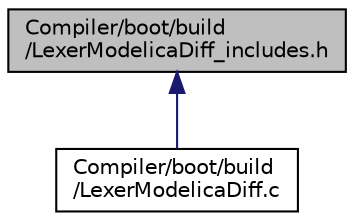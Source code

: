 digraph "Compiler/boot/build/LexerModelicaDiff_includes.h"
{
  edge [fontname="Helvetica",fontsize="10",labelfontname="Helvetica",labelfontsize="10"];
  node [fontname="Helvetica",fontsize="10",shape=record];
  Node10 [label="Compiler/boot/build\l/LexerModelicaDiff_includes.h",height=0.2,width=0.4,color="black", fillcolor="grey75", style="filled", fontcolor="black"];
  Node10 -> Node11 [dir="back",color="midnightblue",fontsize="10",style="solid",fontname="Helvetica"];
  Node11 [label="Compiler/boot/build\l/LexerModelicaDiff.c",height=0.2,width=0.4,color="black", fillcolor="white", style="filled",URL="$de/df9/_lexer_modelica_diff_8c.html"];
}
